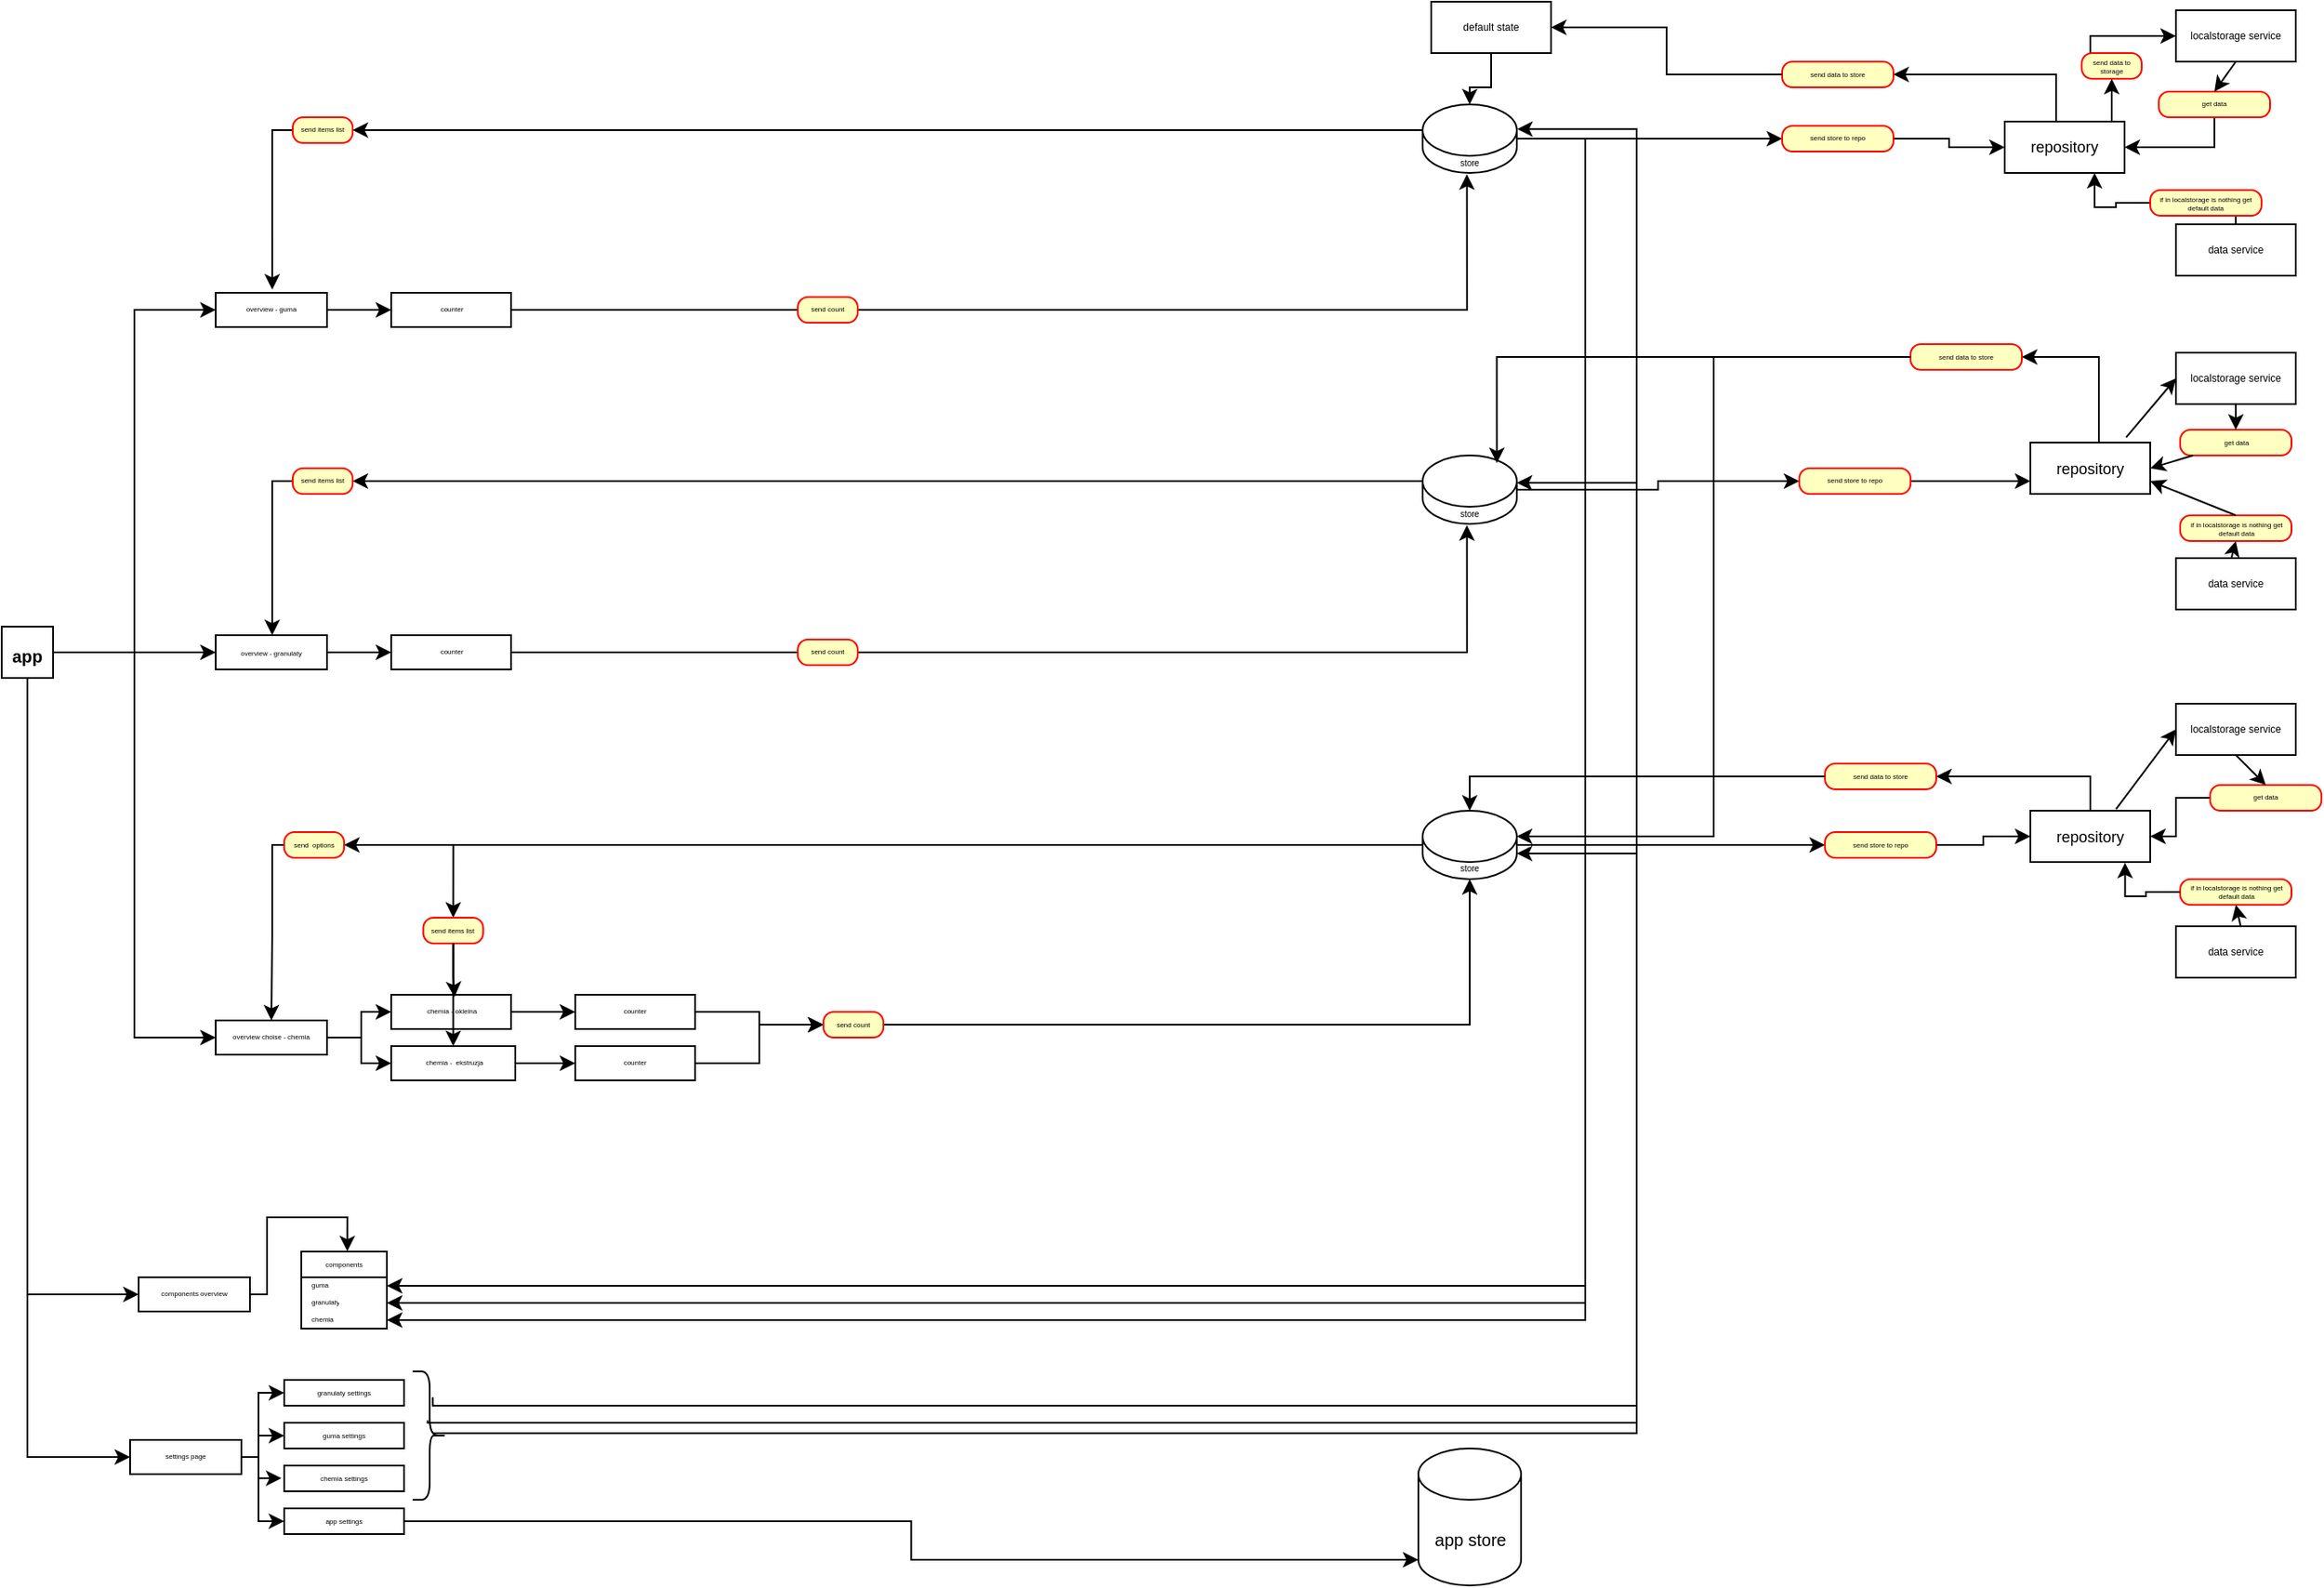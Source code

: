 <mxfile version="22.1.3" type="github">
  <diagram name="Strona-1" id="vJo_PlwXwJMytueYmFME">
    <mxGraphModel dx="387" dy="262" grid="1" gridSize="5" guides="1" tooltips="1" connect="1" arrows="1" fold="1" page="1" pageScale="1" pageWidth="827" pageHeight="1169" math="0" shadow="0">
      <root>
        <mxCell id="0" />
        <mxCell id="1" parent="0" />
        <mxCell id="5t5Oaj507h6tdn1SH8KS-3" style="edgeStyle=orthogonalEdgeStyle;rounded=0;orthogonalLoop=1;jettySize=auto;html=1;entryX=0;entryY=0.5;entryDx=0;entryDy=0;" parent="1" source="ZPlOU_6iHk0x4p4LW6sb-2" target="ZPlOU_6iHk0x4p4LW6sb-3" edge="1">
          <mxGeometry relative="1" as="geometry" />
        </mxCell>
        <mxCell id="5t5Oaj507h6tdn1SH8KS-4" style="edgeStyle=orthogonalEdgeStyle;rounded=0;orthogonalLoop=1;jettySize=auto;html=1;" parent="1" source="ZPlOU_6iHk0x4p4LW6sb-2" target="ZPlOU_6iHk0x4p4LW6sb-4" edge="1">
          <mxGeometry relative="1" as="geometry">
            <Array as="points">
              <mxPoint x="65" y="560" />
              <mxPoint x="65" y="560" />
            </Array>
          </mxGeometry>
        </mxCell>
        <mxCell id="5t5Oaj507h6tdn1SH8KS-5" style="edgeStyle=orthogonalEdgeStyle;rounded=0;orthogonalLoop=1;jettySize=auto;html=1;entryX=0;entryY=0.5;entryDx=0;entryDy=0;" parent="1" source="ZPlOU_6iHk0x4p4LW6sb-2" target="ZPlOU_6iHk0x4p4LW6sb-5" edge="1">
          <mxGeometry relative="1" as="geometry" />
        </mxCell>
        <mxCell id="Ds20pNaJ0cgTHtjapRfq-3" style="edgeStyle=orthogonalEdgeStyle;rounded=0;orthogonalLoop=1;jettySize=auto;html=1;entryX=0;entryY=0.5;entryDx=0;entryDy=0;" parent="1" source="ZPlOU_6iHk0x4p4LW6sb-2" target="Ds20pNaJ0cgTHtjapRfq-2" edge="1">
          <mxGeometry relative="1" as="geometry">
            <Array as="points">
              <mxPoint x="30" y="935" />
            </Array>
          </mxGeometry>
        </mxCell>
        <mxCell id="Ds20pNaJ0cgTHtjapRfq-36" style="edgeStyle=orthogonalEdgeStyle;rounded=0;orthogonalLoop=1;jettySize=auto;html=1;entryX=0;entryY=0.5;entryDx=0;entryDy=0;" parent="1" source="ZPlOU_6iHk0x4p4LW6sb-2" target="Ds20pNaJ0cgTHtjapRfq-35" edge="1">
          <mxGeometry relative="1" as="geometry">
            <Array as="points">
              <mxPoint x="30" y="1030" />
            </Array>
          </mxGeometry>
        </mxCell>
        <mxCell id="ZPlOU_6iHk0x4p4LW6sb-2" value="&lt;h1 style=&quot;line-height: 0%;&quot;&gt;&lt;font style=&quot;font-size: 10px;&quot;&gt;app&lt;/font&gt;&lt;/h1&gt;" style="whiteSpace=wrap;html=1;aspect=fixed;strokeWidth=1;" parent="1" vertex="1">
          <mxGeometry x="15" y="545" width="30" height="30" as="geometry" />
        </mxCell>
        <mxCell id="5t5Oaj507h6tdn1SH8KS-15" style="edgeStyle=orthogonalEdgeStyle;rounded=0;orthogonalLoop=1;jettySize=auto;html=1;entryX=0;entryY=0.5;entryDx=0;entryDy=0;" parent="1" source="ZPlOU_6iHk0x4p4LW6sb-3" target="5t5Oaj507h6tdn1SH8KS-9" edge="1">
          <mxGeometry relative="1" as="geometry" />
        </mxCell>
        <mxCell id="ZPlOU_6iHk0x4p4LW6sb-3" value="overview - guma" style="rounded=0;whiteSpace=wrap;html=1;fontSize=4;" parent="1" vertex="1">
          <mxGeometry x="140" y="350" width="65" height="20" as="geometry" />
        </mxCell>
        <mxCell id="5t5Oaj507h6tdn1SH8KS-16" style="edgeStyle=orthogonalEdgeStyle;rounded=0;orthogonalLoop=1;jettySize=auto;html=1;entryX=0;entryY=0.5;entryDx=0;entryDy=0;" parent="1" source="ZPlOU_6iHk0x4p4LW6sb-4" target="5t5Oaj507h6tdn1SH8KS-11" edge="1">
          <mxGeometry relative="1" as="geometry" />
        </mxCell>
        <mxCell id="ZPlOU_6iHk0x4p4LW6sb-4" value="&lt;span style=&quot;font-size: 4px;&quot;&gt;overview - granulaty&lt;/span&gt;" style="rounded=0;whiteSpace=wrap;html=1;fontSize=6;" parent="1" vertex="1">
          <mxGeometry x="140" y="550" width="65" height="20" as="geometry" />
        </mxCell>
        <mxCell id="5t5Oaj507h6tdn1SH8KS-17" style="edgeStyle=orthogonalEdgeStyle;rounded=0;orthogonalLoop=1;jettySize=auto;html=1;entryX=0;entryY=0.5;entryDx=0;entryDy=0;" parent="1" source="ZPlOU_6iHk0x4p4LW6sb-5" target="5t5Oaj507h6tdn1SH8KS-12" edge="1">
          <mxGeometry relative="1" as="geometry" />
        </mxCell>
        <mxCell id="5t5Oaj507h6tdn1SH8KS-18" style="edgeStyle=orthogonalEdgeStyle;rounded=0;orthogonalLoop=1;jettySize=auto;html=1;" parent="1" source="ZPlOU_6iHk0x4p4LW6sb-5" target="5t5Oaj507h6tdn1SH8KS-13" edge="1">
          <mxGeometry relative="1" as="geometry" />
        </mxCell>
        <mxCell id="ZPlOU_6iHk0x4p4LW6sb-5" value="overview choise - chemia" style="rounded=0;whiteSpace=wrap;html=1;fontSize=4;" parent="1" vertex="1">
          <mxGeometry x="140" y="775" width="65" height="20" as="geometry" />
        </mxCell>
        <mxCell id="5t5Oaj507h6tdn1SH8KS-40" style="edgeStyle=orthogonalEdgeStyle;rounded=0;orthogonalLoop=1;jettySize=auto;html=1;entryX=1;entryY=0.5;entryDx=0;entryDy=0;" parent="1" source="5t5Oaj507h6tdn1SH8KS-6" target="5t5Oaj507h6tdn1SH8KS-31" edge="1">
          <mxGeometry relative="1" as="geometry">
            <Array as="points">
              <mxPoint x="685" y="255" />
              <mxPoint x="685" y="255" />
            </Array>
          </mxGeometry>
        </mxCell>
        <mxCell id="Ds20pNaJ0cgTHtjapRfq-71" style="edgeStyle=orthogonalEdgeStyle;rounded=0;orthogonalLoop=1;jettySize=auto;html=1;" parent="1" source="5t5Oaj507h6tdn1SH8KS-6" target="Ds20pNaJ0cgTHtjapRfq-6" edge="1">
          <mxGeometry relative="1" as="geometry">
            <Array as="points">
              <mxPoint x="940" y="260" />
              <mxPoint x="940" y="930" />
            </Array>
          </mxGeometry>
        </mxCell>
        <mxCell id="Ds20pNaJ0cgTHtjapRfq-118" style="edgeStyle=orthogonalEdgeStyle;rounded=0;orthogonalLoop=1;jettySize=auto;html=1;entryX=0;entryY=0.5;entryDx=0;entryDy=0;" parent="1" source="5t5Oaj507h6tdn1SH8KS-6" target="Ds20pNaJ0cgTHtjapRfq-115" edge="1">
          <mxGeometry relative="1" as="geometry" />
        </mxCell>
        <mxCell id="5t5Oaj507h6tdn1SH8KS-6" value="store" style="shape=cylinder3;whiteSpace=wrap;html=1;boundedLbl=1;backgroundOutline=1;size=15;fontSize=5;" parent="1" vertex="1">
          <mxGeometry x="845" y="240" width="55" height="40" as="geometry" />
        </mxCell>
        <mxCell id="5t5Oaj507h6tdn1SH8KS-9" value="counter" style="rounded=0;whiteSpace=wrap;html=1;fontSize=4;" parent="1" vertex="1">
          <mxGeometry x="242.5" y="350" width="70" height="20" as="geometry" />
        </mxCell>
        <mxCell id="Ds20pNaJ0cgTHtjapRfq-18" style="edgeStyle=orthogonalEdgeStyle;rounded=0;orthogonalLoop=1;jettySize=auto;html=1;entryX=0;entryY=0.5;entryDx=0;entryDy=0;" parent="1" source="5t5Oaj507h6tdn1SH8KS-10" target="5t5Oaj507h6tdn1SH8KS-58" edge="1">
          <mxGeometry relative="1" as="geometry" />
        </mxCell>
        <mxCell id="5t5Oaj507h6tdn1SH8KS-10" value="counter" style="rounded=0;whiteSpace=wrap;html=1;fontSize=4;" parent="1" vertex="1">
          <mxGeometry x="350" y="760" width="70" height="20" as="geometry" />
        </mxCell>
        <mxCell id="5t5Oaj507h6tdn1SH8KS-11" value="counter" style="rounded=0;whiteSpace=wrap;html=1;fontSize=4;" parent="1" vertex="1">
          <mxGeometry x="242.5" y="550" width="70" height="20" as="geometry" />
        </mxCell>
        <mxCell id="5t5Oaj507h6tdn1SH8KS-19" style="edgeStyle=orthogonalEdgeStyle;rounded=0;orthogonalLoop=1;jettySize=auto;html=1;exitX=1;exitY=0.5;exitDx=0;exitDy=0;" parent="1" source="5t5Oaj507h6tdn1SH8KS-12" target="5t5Oaj507h6tdn1SH8KS-10" edge="1">
          <mxGeometry relative="1" as="geometry" />
        </mxCell>
        <mxCell id="5t5Oaj507h6tdn1SH8KS-12" value="chemia - okleina" style="rounded=0;whiteSpace=wrap;html=1;fontSize=4;" parent="1" vertex="1">
          <mxGeometry x="242.5" y="760" width="70" height="20" as="geometry" />
        </mxCell>
        <mxCell id="5t5Oaj507h6tdn1SH8KS-22" style="edgeStyle=orthogonalEdgeStyle;rounded=0;orthogonalLoop=1;jettySize=auto;html=1;entryX=0;entryY=0.5;entryDx=0;entryDy=0;" parent="1" source="5t5Oaj507h6tdn1SH8KS-13" target="5t5Oaj507h6tdn1SH8KS-14" edge="1">
          <mxGeometry relative="1" as="geometry" />
        </mxCell>
        <mxCell id="5t5Oaj507h6tdn1SH8KS-13" value="chemia -&amp;nbsp; ekstruzja" style="rounded=0;whiteSpace=wrap;html=1;fontSize=4;" parent="1" vertex="1">
          <mxGeometry x="242.5" y="790" width="72.5" height="20" as="geometry" />
        </mxCell>
        <mxCell id="Ds20pNaJ0cgTHtjapRfq-19" style="edgeStyle=orthogonalEdgeStyle;rounded=0;orthogonalLoop=1;jettySize=auto;html=1;entryX=0;entryY=0.5;entryDx=0;entryDy=0;" parent="1" source="5t5Oaj507h6tdn1SH8KS-14" target="5t5Oaj507h6tdn1SH8KS-58" edge="1">
          <mxGeometry relative="1" as="geometry" />
        </mxCell>
        <mxCell id="5t5Oaj507h6tdn1SH8KS-14" value="counter" style="rounded=0;whiteSpace=wrap;html=1;fontSize=4;" parent="1" vertex="1">
          <mxGeometry x="350" y="790" width="70" height="20" as="geometry" />
        </mxCell>
        <mxCell id="5t5Oaj507h6tdn1SH8KS-42" style="edgeStyle=orthogonalEdgeStyle;rounded=0;orthogonalLoop=1;jettySize=auto;html=1;entryX=1;entryY=0.5;entryDx=0;entryDy=0;" parent="1" source="5t5Oaj507h6tdn1SH8KS-23" target="5t5Oaj507h6tdn1SH8KS-30" edge="1">
          <mxGeometry relative="1" as="geometry" />
        </mxCell>
        <mxCell id="5t5Oaj507h6tdn1SH8KS-45" style="edgeStyle=orthogonalEdgeStyle;rounded=0;orthogonalLoop=1;jettySize=auto;html=1;entryX=0.5;entryY=0;entryDx=0;entryDy=0;" parent="1" source="5t5Oaj507h6tdn1SH8KS-23" target="5t5Oaj507h6tdn1SH8KS-44" edge="1">
          <mxGeometry relative="1" as="geometry" />
        </mxCell>
        <mxCell id="Ds20pNaJ0cgTHtjapRfq-73" style="edgeStyle=orthogonalEdgeStyle;rounded=0;orthogonalLoop=1;jettySize=auto;html=1;entryX=1;entryY=0.5;entryDx=0;entryDy=0;" parent="1" source="5t5Oaj507h6tdn1SH8KS-23" target="Ds20pNaJ0cgTHtjapRfq-8" edge="1">
          <mxGeometry relative="1" as="geometry">
            <Array as="points">
              <mxPoint x="940" y="673" />
              <mxPoint x="940" y="950" />
            </Array>
          </mxGeometry>
        </mxCell>
        <mxCell id="Ds20pNaJ0cgTHtjapRfq-120" style="edgeStyle=orthogonalEdgeStyle;rounded=0;orthogonalLoop=1;jettySize=auto;html=1;entryX=0;entryY=0.5;entryDx=0;entryDy=0;" parent="1" source="5t5Oaj507h6tdn1SH8KS-23" target="Ds20pNaJ0cgTHtjapRfq-116" edge="1">
          <mxGeometry relative="1" as="geometry" />
        </mxCell>
        <mxCell id="5t5Oaj507h6tdn1SH8KS-23" value="store" style="shape=cylinder3;whiteSpace=wrap;html=1;boundedLbl=1;backgroundOutline=1;size=15;fontSize=5;" parent="1" vertex="1">
          <mxGeometry x="845" y="652.5" width="55" height="40" as="geometry" />
        </mxCell>
        <mxCell id="5t5Oaj507h6tdn1SH8KS-25" style="edgeStyle=orthogonalEdgeStyle;rounded=0;orthogonalLoop=1;jettySize=auto;html=1;" parent="1" source="5t5Oaj507h6tdn1SH8KS-28" target="ZPlOU_6iHk0x4p4LW6sb-4" edge="1">
          <mxGeometry relative="1" as="geometry">
            <Array as="points">
              <mxPoint x="173" y="460" />
            </Array>
          </mxGeometry>
        </mxCell>
        <mxCell id="Ds20pNaJ0cgTHtjapRfq-72" style="edgeStyle=orthogonalEdgeStyle;rounded=0;orthogonalLoop=1;jettySize=auto;html=1;" parent="1" source="5t5Oaj507h6tdn1SH8KS-24" target="Ds20pNaJ0cgTHtjapRfq-7" edge="1">
          <mxGeometry relative="1" as="geometry">
            <Array as="points">
              <mxPoint x="940" y="465" />
              <mxPoint x="940" y="940" />
            </Array>
          </mxGeometry>
        </mxCell>
        <mxCell id="Ds20pNaJ0cgTHtjapRfq-86" style="edgeStyle=orthogonalEdgeStyle;rounded=0;orthogonalLoop=1;jettySize=auto;html=1;" parent="1" source="5t5Oaj507h6tdn1SH8KS-24" target="Ds20pNaJ0cgTHtjapRfq-22" edge="1">
          <mxGeometry relative="1" as="geometry" />
        </mxCell>
        <mxCell id="5t5Oaj507h6tdn1SH8KS-24" value="store" style="shape=cylinder3;whiteSpace=wrap;html=1;boundedLbl=1;backgroundOutline=1;size=15;fontSize=5;" parent="1" vertex="1">
          <mxGeometry x="845" y="445" width="55" height="40" as="geometry" />
        </mxCell>
        <mxCell id="5t5Oaj507h6tdn1SH8KS-26" style="edgeStyle=orthogonalEdgeStyle;rounded=0;orthogonalLoop=1;jettySize=auto;html=1;entryX=0.508;entryY=-0.094;entryDx=0;entryDy=0;entryPerimeter=0;" parent="1" source="5t5Oaj507h6tdn1SH8KS-31" target="ZPlOU_6iHk0x4p4LW6sb-3" edge="1">
          <mxGeometry relative="1" as="geometry">
            <Array as="points">
              <mxPoint x="173" y="255" />
            </Array>
          </mxGeometry>
        </mxCell>
        <mxCell id="5t5Oaj507h6tdn1SH8KS-43" style="edgeStyle=orthogonalEdgeStyle;rounded=0;orthogonalLoop=1;jettySize=auto;html=1;entryX=0.5;entryY=0;entryDx=0;entryDy=0;" parent="1" source="5t5Oaj507h6tdn1SH8KS-30" target="ZPlOU_6iHk0x4p4LW6sb-5" edge="1">
          <mxGeometry relative="1" as="geometry">
            <Array as="points">
              <mxPoint x="173" y="673" />
              <mxPoint x="173" y="725" />
            </Array>
          </mxGeometry>
        </mxCell>
        <mxCell id="5t5Oaj507h6tdn1SH8KS-30" value="send&amp;nbsp; options" style="rounded=1;whiteSpace=wrap;html=1;arcSize=40;fontColor=#000000;fillColor=#ffffc0;strokeColor=#ff0000;fontSize=4;" parent="1" vertex="1">
          <mxGeometry x="180" y="665" width="35" height="15" as="geometry" />
        </mxCell>
        <mxCell id="5t5Oaj507h6tdn1SH8KS-37" value="" style="edgeStyle=orthogonalEdgeStyle;rounded=0;orthogonalLoop=1;jettySize=auto;html=1;" parent="1" source="5t5Oaj507h6tdn1SH8KS-24" target="5t5Oaj507h6tdn1SH8KS-28" edge="1">
          <mxGeometry relative="1" as="geometry">
            <mxPoint x="250" y="510" as="sourcePoint" />
            <mxPoint x="173" y="550" as="targetPoint" />
            <Array as="points">
              <mxPoint x="690" y="460" />
              <mxPoint x="690" y="460" />
            </Array>
          </mxGeometry>
        </mxCell>
        <mxCell id="5t5Oaj507h6tdn1SH8KS-28" value="send items list" style="rounded=1;whiteSpace=wrap;html=1;arcSize=40;fontColor=#000000;fillColor=#ffffc0;strokeColor=#ff0000;fontSize=4;" parent="1" vertex="1">
          <mxGeometry x="185" y="452.5" width="35" height="15" as="geometry" />
        </mxCell>
        <mxCell id="5t5Oaj507h6tdn1SH8KS-31" value="send items list" style="rounded=1;whiteSpace=wrap;html=1;arcSize=40;fontColor=#000000;fillColor=#ffffc0;strokeColor=#ff0000;fontSize=4;" parent="1" vertex="1">
          <mxGeometry x="185" y="247.5" width="35" height="15" as="geometry" />
        </mxCell>
        <mxCell id="5t5Oaj507h6tdn1SH8KS-47" style="edgeStyle=orthogonalEdgeStyle;rounded=0;orthogonalLoop=1;jettySize=auto;html=1;entryX=0.5;entryY=0;entryDx=0;entryDy=0;" parent="1" source="5t5Oaj507h6tdn1SH8KS-44" target="5t5Oaj507h6tdn1SH8KS-13" edge="1">
          <mxGeometry relative="1" as="geometry" />
        </mxCell>
        <mxCell id="5t5Oaj507h6tdn1SH8KS-44" value="send items list" style="rounded=1;whiteSpace=wrap;html=1;arcSize=40;fontColor=#000000;fillColor=#ffffc0;strokeColor=#ff0000;fontSize=4;" parent="1" vertex="1">
          <mxGeometry x="261.25" y="715" width="35" height="15" as="geometry" />
        </mxCell>
        <mxCell id="5t5Oaj507h6tdn1SH8KS-46" style="edgeStyle=orthogonalEdgeStyle;rounded=0;orthogonalLoop=1;jettySize=auto;html=1;entryX=0.528;entryY=0.068;entryDx=0;entryDy=0;entryPerimeter=0;" parent="1" source="5t5Oaj507h6tdn1SH8KS-44" target="5t5Oaj507h6tdn1SH8KS-12" edge="1">
          <mxGeometry relative="1" as="geometry" />
        </mxCell>
        <mxCell id="5t5Oaj507h6tdn1SH8KS-48" style="edgeStyle=orthogonalEdgeStyle;rounded=0;orthogonalLoop=1;jettySize=auto;html=1;entryX=0.47;entryY=1.019;entryDx=0;entryDy=0;entryPerimeter=0;" parent="1" source="5t5Oaj507h6tdn1SH8KS-57" target="5t5Oaj507h6tdn1SH8KS-24" edge="1">
          <mxGeometry relative="1" as="geometry" />
        </mxCell>
        <mxCell id="5t5Oaj507h6tdn1SH8KS-49" style="edgeStyle=orthogonalEdgeStyle;rounded=0;orthogonalLoop=1;jettySize=auto;html=1;entryX=0.47;entryY=1.019;entryDx=0;entryDy=0;entryPerimeter=0;" parent="1" source="5t5Oaj507h6tdn1SH8KS-9" target="5t5Oaj507h6tdn1SH8KS-6" edge="1">
          <mxGeometry relative="1" as="geometry" />
        </mxCell>
        <mxCell id="5t5Oaj507h6tdn1SH8KS-56" value="send count" style="rounded=1;whiteSpace=wrap;html=1;arcSize=40;fontColor=#000000;fillColor=#ffffc0;strokeColor=#ff0000;fontSize=4;" parent="1" vertex="1">
          <mxGeometry x="480" y="352.5" width="35" height="15" as="geometry" />
        </mxCell>
        <mxCell id="Ds20pNaJ0cgTHtjapRfq-16" style="edgeStyle=orthogonalEdgeStyle;rounded=0;orthogonalLoop=1;jettySize=auto;html=1;" parent="1" source="5t5Oaj507h6tdn1SH8KS-58" target="5t5Oaj507h6tdn1SH8KS-23" edge="1">
          <mxGeometry relative="1" as="geometry" />
        </mxCell>
        <mxCell id="5t5Oaj507h6tdn1SH8KS-58" value="send count" style="rounded=1;whiteSpace=wrap;html=1;arcSize=40;fontColor=#000000;fillColor=#ffffc0;strokeColor=#ff0000;fontSize=4;" parent="1" vertex="1">
          <mxGeometry x="495" y="770" width="35" height="15" as="geometry" />
        </mxCell>
        <mxCell id="Ds20pNaJ0cgTHtjapRfq-2" value="components overview" style="rounded=0;whiteSpace=wrap;html=1;fontSize=4;" parent="1" vertex="1">
          <mxGeometry x="95" y="925" width="65" height="20" as="geometry" />
        </mxCell>
        <mxCell id="Ds20pNaJ0cgTHtjapRfq-4" value="app store" style="shape=cylinder3;whiteSpace=wrap;html=1;boundedLbl=1;backgroundOutline=1;size=15;fontSize=10;" parent="1" vertex="1">
          <mxGeometry x="842.5" y="1025" width="60" height="80" as="geometry" />
        </mxCell>
        <mxCell id="Ds20pNaJ0cgTHtjapRfq-5" value="components" style="swimlane;fontStyle=0;childLayout=stackLayout;horizontal=1;startSize=15;horizontalStack=0;resizeParent=1;resizeParentMax=0;resizeLast=0;collapsible=1;marginBottom=0;whiteSpace=wrap;html=1;fontSize=4;" parent="1" vertex="1">
          <mxGeometry x="190" y="910" width="50" height="45" as="geometry">
            <mxRectangle x="190" y="910" width="45" height="20" as="alternateBounds" />
          </mxGeometry>
        </mxCell>
        <mxCell id="Ds20pNaJ0cgTHtjapRfq-6" value="guma" style="text;strokeColor=none;fillColor=none;align=left;verticalAlign=middle;spacingLeft=4;spacingRight=4;overflow=hidden;points=[[0,0.5],[1,0.5]];portConstraint=eastwest;rotatable=0;whiteSpace=wrap;html=1;fontSize=4;" parent="Ds20pNaJ0cgTHtjapRfq-5" vertex="1">
          <mxGeometry y="15" width="50" height="10" as="geometry" />
        </mxCell>
        <mxCell id="Ds20pNaJ0cgTHtjapRfq-7" value="granulaty" style="text;strokeColor=none;fillColor=none;align=left;verticalAlign=middle;spacingLeft=4;spacingRight=4;overflow=hidden;points=[[0,0.5],[1,0.5]];portConstraint=eastwest;rotatable=0;whiteSpace=wrap;html=1;fontSize=4;" parent="Ds20pNaJ0cgTHtjapRfq-5" vertex="1">
          <mxGeometry y="25" width="50" height="10" as="geometry" />
        </mxCell>
        <mxCell id="Ds20pNaJ0cgTHtjapRfq-8" value="chemia" style="text;strokeColor=none;fillColor=none;align=left;verticalAlign=middle;spacingLeft=4;spacingRight=4;overflow=hidden;points=[[0,0.5],[1,0.5]];portConstraint=eastwest;rotatable=0;whiteSpace=wrap;html=1;fontSize=4;" parent="Ds20pNaJ0cgTHtjapRfq-5" vertex="1">
          <mxGeometry y="35" width="50" height="10" as="geometry" />
        </mxCell>
        <mxCell id="Ds20pNaJ0cgTHtjapRfq-9" style="edgeStyle=orthogonalEdgeStyle;rounded=0;orthogonalLoop=1;jettySize=auto;html=1;entryX=0.537;entryY=-0.004;entryDx=0;entryDy=0;entryPerimeter=0;" parent="1" source="Ds20pNaJ0cgTHtjapRfq-2" target="Ds20pNaJ0cgTHtjapRfq-5" edge="1">
          <mxGeometry relative="1" as="geometry">
            <Array as="points">
              <mxPoint x="170" y="935" />
              <mxPoint x="170" y="890" />
              <mxPoint x="217" y="890" />
            </Array>
          </mxGeometry>
        </mxCell>
        <mxCell id="Ds20pNaJ0cgTHtjapRfq-17" value="" style="edgeStyle=orthogonalEdgeStyle;rounded=0;orthogonalLoop=1;jettySize=auto;html=1;entryX=0.47;entryY=1.019;entryDx=0;entryDy=0;entryPerimeter=0;" parent="1" source="5t5Oaj507h6tdn1SH8KS-11" target="5t5Oaj507h6tdn1SH8KS-57" edge="1">
          <mxGeometry relative="1" as="geometry">
            <mxPoint x="313" y="560" as="sourcePoint" />
            <mxPoint x="646" y="481" as="targetPoint" />
            <Array as="points">
              <mxPoint x="497" y="560" />
            </Array>
          </mxGeometry>
        </mxCell>
        <mxCell id="5t5Oaj507h6tdn1SH8KS-57" value="send count" style="rounded=1;whiteSpace=wrap;html=1;arcSize=40;fontColor=#000000;fillColor=#ffffc0;strokeColor=#ff0000;fontSize=4;" parent="1" vertex="1">
          <mxGeometry x="480" y="552.5" width="35" height="15" as="geometry" />
        </mxCell>
        <mxCell id="Ds20pNaJ0cgTHtjapRfq-83" style="edgeStyle=orthogonalEdgeStyle;rounded=0;orthogonalLoop=1;jettySize=auto;html=1;entryX=0;entryY=0.75;entryDx=0;entryDy=0;" parent="1" source="Ds20pNaJ0cgTHtjapRfq-22" target="Ds20pNaJ0cgTHtjapRfq-30" edge="1">
          <mxGeometry relative="1" as="geometry" />
        </mxCell>
        <mxCell id="Ds20pNaJ0cgTHtjapRfq-22" value="send store to repo" style="rounded=1;whiteSpace=wrap;html=1;arcSize=40;fontColor=#000000;fillColor=#ffffc0;strokeColor=#ff0000;fontSize=4;" parent="1" vertex="1">
          <mxGeometry x="1065" y="452.5" width="65" height="15" as="geometry" />
        </mxCell>
        <mxCell id="Ds20pNaJ0cgTHtjapRfq-93" style="edgeStyle=orthogonalEdgeStyle;rounded=0;orthogonalLoop=1;jettySize=auto;html=1;entryX=1;entryY=0.5;entryDx=0;entryDy=0;" parent="1" source="Ds20pNaJ0cgTHtjapRfq-30" target="Ds20pNaJ0cgTHtjapRfq-89" edge="1">
          <mxGeometry relative="1" as="geometry">
            <Array as="points">
              <mxPoint x="1240" y="388" />
            </Array>
          </mxGeometry>
        </mxCell>
        <mxCell id="Ds20pNaJ0cgTHtjapRfq-30" value="repository" style="rounded=0;whiteSpace=wrap;html=1;fontSize=9;" parent="1" vertex="1">
          <mxGeometry x="1200" y="437.5" width="70" height="30" as="geometry" />
        </mxCell>
        <mxCell id="Ds20pNaJ0cgTHtjapRfq-43" style="edgeStyle=orthogonalEdgeStyle;rounded=0;orthogonalLoop=1;jettySize=auto;html=1;entryX=0;entryY=0.5;entryDx=0;entryDy=0;" parent="1" source="Ds20pNaJ0cgTHtjapRfq-35" target="Ds20pNaJ0cgTHtjapRfq-38" edge="1">
          <mxGeometry relative="1" as="geometry">
            <Array as="points">
              <mxPoint x="165" y="1030" />
              <mxPoint x="165" y="992" />
            </Array>
          </mxGeometry>
        </mxCell>
        <mxCell id="Ds20pNaJ0cgTHtjapRfq-44" style="edgeStyle=orthogonalEdgeStyle;rounded=0;orthogonalLoop=1;jettySize=auto;html=1;entryX=0;entryY=0.5;entryDx=0;entryDy=0;" parent="1" source="Ds20pNaJ0cgTHtjapRfq-35" target="Ds20pNaJ0cgTHtjapRfq-39" edge="1">
          <mxGeometry relative="1" as="geometry">
            <Array as="points">
              <mxPoint x="165" y="1030" />
              <mxPoint x="165" y="1018" />
            </Array>
          </mxGeometry>
        </mxCell>
        <mxCell id="Ds20pNaJ0cgTHtjapRfq-47" style="edgeStyle=orthogonalEdgeStyle;rounded=0;orthogonalLoop=1;jettySize=auto;html=1;entryX=0;entryY=0.5;entryDx=0;entryDy=0;" parent="1" source="Ds20pNaJ0cgTHtjapRfq-35" target="Ds20pNaJ0cgTHtjapRfq-41" edge="1">
          <mxGeometry relative="1" as="geometry">
            <Array as="points">
              <mxPoint x="165" y="1030" />
              <mxPoint x="165" y="1068" />
            </Array>
          </mxGeometry>
        </mxCell>
        <mxCell id="Ds20pNaJ0cgTHtjapRfq-35" value="settings page&lt;br&gt;" style="rounded=0;whiteSpace=wrap;html=1;fontSize=4;" parent="1" vertex="1">
          <mxGeometry x="90" y="1020" width="65" height="20" as="geometry" />
        </mxCell>
        <mxCell id="Ds20pNaJ0cgTHtjapRfq-38" value="granulaty settings" style="rounded=0;whiteSpace=wrap;html=1;fontSize=4;" parent="1" vertex="1">
          <mxGeometry x="180" y="985" width="70" height="15" as="geometry" />
        </mxCell>
        <mxCell id="Ds20pNaJ0cgTHtjapRfq-39" value="guma settings" style="rounded=0;whiteSpace=wrap;html=1;fontSize=4;" parent="1" vertex="1">
          <mxGeometry x="180" y="1010" width="70" height="15" as="geometry" />
        </mxCell>
        <mxCell id="Ds20pNaJ0cgTHtjapRfq-40" value="chemia settings" style="rounded=0;whiteSpace=wrap;html=1;fontSize=4;" parent="1" vertex="1">
          <mxGeometry x="180" y="1035" width="70" height="15" as="geometry" />
        </mxCell>
        <mxCell id="Ds20pNaJ0cgTHtjapRfq-41" value="app settings" style="rounded=0;whiteSpace=wrap;html=1;fontSize=4;" parent="1" vertex="1">
          <mxGeometry x="180" y="1060" width="70" height="15" as="geometry" />
        </mxCell>
        <mxCell id="Ds20pNaJ0cgTHtjapRfq-45" style="edgeStyle=orthogonalEdgeStyle;rounded=0;orthogonalLoop=1;jettySize=auto;html=1;entryX=-0.023;entryY=0.495;entryDx=0;entryDy=0;entryPerimeter=0;" parent="1" source="Ds20pNaJ0cgTHtjapRfq-35" target="Ds20pNaJ0cgTHtjapRfq-40" edge="1">
          <mxGeometry relative="1" as="geometry">
            <Array as="points">
              <mxPoint x="165" y="1030" />
              <mxPoint x="165" y="1042" />
            </Array>
          </mxGeometry>
        </mxCell>
        <mxCell id="Ds20pNaJ0cgTHtjapRfq-58" value="" style="shape=curlyBracket;whiteSpace=wrap;html=1;rounded=1;flipH=1;labelPosition=right;verticalLabelPosition=middle;align=left;verticalAlign=middle;" parent="1" vertex="1">
          <mxGeometry x="255" y="980" width="20" height="75" as="geometry" />
        </mxCell>
        <mxCell id="Ds20pNaJ0cgTHtjapRfq-74" style="edgeStyle=orthogonalEdgeStyle;rounded=0;orthogonalLoop=1;jettySize=auto;html=1;entryX=1;entryY=1;entryDx=0;entryDy=-15;entryPerimeter=0;exitX=0.559;exitY=0.381;exitDx=0;exitDy=0;exitPerimeter=0;" parent="1" source="Ds20pNaJ0cgTHtjapRfq-58" target="5t5Oaj507h6tdn1SH8KS-23" edge="1">
          <mxGeometry relative="1" as="geometry">
            <Array as="points">
              <mxPoint x="264" y="1010" />
              <mxPoint x="970" y="1010" />
              <mxPoint x="970" y="678" />
            </Array>
          </mxGeometry>
        </mxCell>
        <mxCell id="Ds20pNaJ0cgTHtjapRfq-75" style="edgeStyle=orthogonalEdgeStyle;rounded=0;orthogonalLoop=1;jettySize=auto;html=1;exitX=0.412;exitY=0.515;exitDx=0;exitDy=0;exitPerimeter=0;" parent="1" target="5t5Oaj507h6tdn1SH8KS-24" edge="1">
          <mxGeometry relative="1" as="geometry">
            <mxPoint x="266.76" y="1016.125" as="sourcePoint" />
            <mxPoint x="900" y="460" as="targetPoint" />
            <Array as="points">
              <mxPoint x="267" y="1017" />
              <mxPoint x="970" y="1017" />
              <mxPoint x="970" y="461" />
            </Array>
          </mxGeometry>
        </mxCell>
        <mxCell id="Ds20pNaJ0cgTHtjapRfq-76" style="edgeStyle=orthogonalEdgeStyle;rounded=0;orthogonalLoop=1;jettySize=auto;html=1;entryX=1.004;entryY=0.798;entryDx=0;entryDy=0;entryPerimeter=0;exitX=0.412;exitY=0.201;exitDx=0;exitDy=0;exitPerimeter=0;" parent="1" source="Ds20pNaJ0cgTHtjapRfq-58" edge="1">
          <mxGeometry relative="1" as="geometry">
            <mxPoint x="275" y="999.999" as="sourcePoint" />
            <mxPoint x="900.22" y="254.39" as="targetPoint" />
            <Array as="points">
              <mxPoint x="267" y="1000" />
              <mxPoint x="970" y="1000" />
              <mxPoint x="970" y="254" />
            </Array>
          </mxGeometry>
        </mxCell>
        <mxCell id="Ds20pNaJ0cgTHtjapRfq-89" value="send data to store" style="rounded=1;whiteSpace=wrap;html=1;arcSize=40;fontColor=#000000;fillColor=#ffffc0;strokeColor=#ff0000;fontSize=4;" parent="1" vertex="1">
          <mxGeometry x="1130" y="380" width="65" height="15" as="geometry" />
        </mxCell>
        <mxCell id="Ds20pNaJ0cgTHtjapRfq-91" style="edgeStyle=orthogonalEdgeStyle;rounded=0;orthogonalLoop=1;jettySize=auto;html=1;entryX=0.788;entryY=0.111;entryDx=0;entryDy=0;entryPerimeter=0;" parent="1" source="Ds20pNaJ0cgTHtjapRfq-89" target="5t5Oaj507h6tdn1SH8KS-24" edge="1">
          <mxGeometry relative="1" as="geometry" />
        </mxCell>
        <mxCell id="Ds20pNaJ0cgTHtjapRfq-92" style="edgeStyle=orthogonalEdgeStyle;rounded=0;orthogonalLoop=1;jettySize=auto;html=1;entryX=1;entryY=0;entryDx=0;entryDy=15;entryPerimeter=0;" parent="1" source="Ds20pNaJ0cgTHtjapRfq-89" target="5t5Oaj507h6tdn1SH8KS-23" edge="1">
          <mxGeometry relative="1" as="geometry" />
        </mxCell>
        <mxCell id="Ds20pNaJ0cgTHtjapRfq-94" style="edgeStyle=orthogonalEdgeStyle;rounded=0;orthogonalLoop=1;jettySize=auto;html=1;entryX=0;entryY=1;entryDx=0;entryDy=-15;entryPerimeter=0;" parent="1" source="Ds20pNaJ0cgTHtjapRfq-41" target="Ds20pNaJ0cgTHtjapRfq-4" edge="1">
          <mxGeometry relative="1" as="geometry" />
        </mxCell>
        <mxCell id="Ds20pNaJ0cgTHtjapRfq-125" style="edgeStyle=orthogonalEdgeStyle;rounded=0;orthogonalLoop=1;jettySize=auto;html=1;entryX=1;entryY=0.5;entryDx=0;entryDy=0;" parent="1" source="Ds20pNaJ0cgTHtjapRfq-102" target="Ds20pNaJ0cgTHtjapRfq-123" edge="1">
          <mxGeometry relative="1" as="geometry">
            <Array as="points">
              <mxPoint x="1235" y="633" />
            </Array>
          </mxGeometry>
        </mxCell>
        <mxCell id="Ds20pNaJ0cgTHtjapRfq-102" value="repository" style="rounded=0;whiteSpace=wrap;html=1;fontSize=9;" parent="1" vertex="1">
          <mxGeometry x="1200" y="652.5" width="70" height="30" as="geometry" />
        </mxCell>
        <mxCell id="Ds20pNaJ0cgTHtjapRfq-128" style="edgeStyle=orthogonalEdgeStyle;rounded=0;orthogonalLoop=1;jettySize=auto;html=1;entryX=1;entryY=0.5;entryDx=0;entryDy=0;" parent="1" source="Ds20pNaJ0cgTHtjapRfq-103" target="Ds20pNaJ0cgTHtjapRfq-124" edge="1">
          <mxGeometry relative="1" as="geometry">
            <Array as="points">
              <mxPoint x="1215" y="223" />
            </Array>
          </mxGeometry>
        </mxCell>
        <mxCell id="rY2qerbd-AVFVU8dEOey-11" style="edgeStyle=orthogonalEdgeStyle;rounded=0;orthogonalLoop=1;jettySize=auto;html=1;entryX=0.5;entryY=1;entryDx=0;entryDy=0;" parent="1" source="Ds20pNaJ0cgTHtjapRfq-103" target="rY2qerbd-AVFVU8dEOey-8" edge="1">
          <mxGeometry relative="1" as="geometry">
            <Array as="points">
              <mxPoint x="1248" y="230" />
            </Array>
          </mxGeometry>
        </mxCell>
        <mxCell id="Ds20pNaJ0cgTHtjapRfq-103" value="repository" style="rounded=0;whiteSpace=wrap;html=1;fontSize=9;" parent="1" vertex="1">
          <mxGeometry x="1185" y="250" width="70" height="30" as="geometry" />
        </mxCell>
        <mxCell id="ga0aTGq5n_T8TdYrd-2X-12" style="edgeStyle=orthogonalEdgeStyle;rounded=0;orthogonalLoop=1;jettySize=auto;html=1;entryX=1;entryY=0.5;entryDx=0;entryDy=0;" edge="1" parent="1" source="Ds20pNaJ0cgTHtjapRfq-107" target="Ds20pNaJ0cgTHtjapRfq-103">
          <mxGeometry relative="1" as="geometry">
            <Array as="points">
              <mxPoint x="1308" y="265" />
            </Array>
          </mxGeometry>
        </mxCell>
        <mxCell id="Ds20pNaJ0cgTHtjapRfq-107" value="get data" style="rounded=1;whiteSpace=wrap;html=1;arcSize=40;fontColor=#000000;fillColor=#ffffc0;strokeColor=#ff0000;fontSize=4;" parent="1" vertex="1">
          <mxGeometry x="1275" y="232.5" width="65" height="15" as="geometry" />
        </mxCell>
        <mxCell id="Ds20pNaJ0cgTHtjapRfq-122" value="" style="edgeStyle=orthogonalEdgeStyle;rounded=0;orthogonalLoop=1;jettySize=auto;html=1;" parent="1" source="Ds20pNaJ0cgTHtjapRfq-116" target="Ds20pNaJ0cgTHtjapRfq-102" edge="1">
          <mxGeometry relative="1" as="geometry" />
        </mxCell>
        <mxCell id="Ds20pNaJ0cgTHtjapRfq-116" value="send store to repo" style="rounded=1;whiteSpace=wrap;html=1;arcSize=40;fontColor=#000000;fillColor=#ffffc0;strokeColor=#ff0000;fontSize=4;" parent="1" vertex="1">
          <mxGeometry x="1080" y="665" width="65" height="15" as="geometry" />
        </mxCell>
        <mxCell id="Ds20pNaJ0cgTHtjapRfq-119" value="" style="edgeStyle=orthogonalEdgeStyle;rounded=0;orthogonalLoop=1;jettySize=auto;html=1;" parent="1" source="Ds20pNaJ0cgTHtjapRfq-115" target="Ds20pNaJ0cgTHtjapRfq-103" edge="1">
          <mxGeometry relative="1" as="geometry" />
        </mxCell>
        <mxCell id="Ds20pNaJ0cgTHtjapRfq-115" value="send store to repo" style="rounded=1;whiteSpace=wrap;html=1;arcSize=40;fontColor=#000000;fillColor=#ffffc0;strokeColor=#ff0000;fontSize=4;" parent="1" vertex="1">
          <mxGeometry x="1055" y="252.5" width="65" height="15" as="geometry" />
        </mxCell>
        <mxCell id="Ds20pNaJ0cgTHtjapRfq-123" value="send data to store" style="rounded=1;whiteSpace=wrap;html=1;arcSize=40;fontColor=#000000;fillColor=#ffffc0;strokeColor=#ff0000;fontSize=4;" parent="1" vertex="1">
          <mxGeometry x="1080" y="625" width="65" height="15" as="geometry" />
        </mxCell>
        <mxCell id="Ds20pNaJ0cgTHtjapRfq-124" value="send data to store" style="rounded=1;whiteSpace=wrap;html=1;arcSize=40;fontColor=#000000;fillColor=#ffffc0;strokeColor=#ff0000;fontSize=4;" parent="1" vertex="1">
          <mxGeometry x="1055" y="215" width="65" height="15" as="geometry" />
        </mxCell>
        <mxCell id="Ds20pNaJ0cgTHtjapRfq-126" style="edgeStyle=orthogonalEdgeStyle;rounded=0;orthogonalLoop=1;jettySize=auto;html=1;entryX=0.5;entryY=0;entryDx=0;entryDy=0;entryPerimeter=0;" parent="1" source="Ds20pNaJ0cgTHtjapRfq-123" target="5t5Oaj507h6tdn1SH8KS-23" edge="1">
          <mxGeometry relative="1" as="geometry" />
        </mxCell>
        <mxCell id="Ds20pNaJ0cgTHtjapRfq-127" style="edgeStyle=orthogonalEdgeStyle;rounded=0;orthogonalLoop=1;jettySize=auto;html=1;entryX=1;entryY=0.5;entryDx=0;entryDy=0;" parent="1" source="Ds20pNaJ0cgTHtjapRfq-124" target="rY2qerbd-AVFVU8dEOey-4" edge="1">
          <mxGeometry relative="1" as="geometry" />
        </mxCell>
        <mxCell id="rY2qerbd-AVFVU8dEOey-3" value="localstorage service" style="rounded=0;whiteSpace=wrap;html=1;fontSize=6;" parent="1" vertex="1">
          <mxGeometry x="1285" y="185" width="70" height="30" as="geometry" />
        </mxCell>
        <mxCell id="rY2qerbd-AVFVU8dEOey-4" value="default state" style="rounded=0;whiteSpace=wrap;html=1;fontSize=6;" parent="1" vertex="1">
          <mxGeometry x="850" y="180" width="70" height="30" as="geometry" />
        </mxCell>
        <mxCell id="rY2qerbd-AVFVU8dEOey-5" style="edgeStyle=orthogonalEdgeStyle;rounded=0;orthogonalLoop=1;jettySize=auto;html=1;entryX=0.5;entryY=0;entryDx=0;entryDy=0;entryPerimeter=0;" parent="1" source="rY2qerbd-AVFVU8dEOey-4" target="5t5Oaj507h6tdn1SH8KS-6" edge="1">
          <mxGeometry relative="1" as="geometry" />
        </mxCell>
        <mxCell id="rY2qerbd-AVFVU8dEOey-14" style="edgeStyle=orthogonalEdgeStyle;rounded=0;orthogonalLoop=1;jettySize=auto;html=1;entryX=0;entryY=0.5;entryDx=0;entryDy=0;" parent="1" source="rY2qerbd-AVFVU8dEOey-8" target="rY2qerbd-AVFVU8dEOey-3" edge="1">
          <mxGeometry relative="1" as="geometry">
            <Array as="points">
              <mxPoint x="1235" y="200" />
            </Array>
          </mxGeometry>
        </mxCell>
        <mxCell id="rY2qerbd-AVFVU8dEOey-8" value="send data to storage" style="rounded=1;whiteSpace=wrap;html=1;arcSize=40;fontColor=#000000;fillColor=#ffffc0;strokeColor=#ff0000;fontSize=4;" parent="1" vertex="1">
          <mxGeometry x="1230" y="210" width="35" height="15" as="geometry" />
        </mxCell>
        <mxCell id="ga0aTGq5n_T8TdYrd-2X-1" value="data service" style="rounded=0;whiteSpace=wrap;html=1;fontSize=6;" vertex="1" parent="1">
          <mxGeometry x="1285" y="310" width="70" height="30" as="geometry" />
        </mxCell>
        <mxCell id="ga0aTGq5n_T8TdYrd-2X-4" value="" style="edgeStyle=orthogonalEdgeStyle;rounded=0;orthogonalLoop=1;jettySize=auto;html=1;entryX=0.5;entryY=1;entryDx=0;entryDy=0;" edge="1" parent="1" source="ga0aTGq5n_T8TdYrd-2X-1" target="ga0aTGq5n_T8TdYrd-2X-3">
          <mxGeometry relative="1" as="geometry">
            <mxPoint x="1310" y="310" as="sourcePoint" />
            <mxPoint x="1318" y="273" as="targetPoint" />
          </mxGeometry>
        </mxCell>
        <mxCell id="ga0aTGq5n_T8TdYrd-2X-5" style="edgeStyle=orthogonalEdgeStyle;rounded=0;orthogonalLoop=1;jettySize=auto;html=1;entryX=0.75;entryY=1;entryDx=0;entryDy=0;" edge="1" parent="1" source="ga0aTGq5n_T8TdYrd-2X-3" target="Ds20pNaJ0cgTHtjapRfq-103">
          <mxGeometry relative="1" as="geometry" />
        </mxCell>
        <mxCell id="ga0aTGq5n_T8TdYrd-2X-3" value="if in localstorage is nothing get default data" style="rounded=1;whiteSpace=wrap;html=1;arcSize=40;fontColor=#000000;fillColor=#ffffc0;strokeColor=#ff0000;fontSize=4;" vertex="1" parent="1">
          <mxGeometry x="1270" y="290" width="65" height="15" as="geometry" />
        </mxCell>
        <mxCell id="ga0aTGq5n_T8TdYrd-2X-11" value="" style="endArrow=classic;html=1;rounded=0;entryX=0.5;entryY=0;entryDx=0;entryDy=0;exitX=0.5;exitY=1;exitDx=0;exitDy=0;" edge="1" parent="1" source="rY2qerbd-AVFVU8dEOey-3" target="Ds20pNaJ0cgTHtjapRfq-107">
          <mxGeometry width="50" height="50" relative="1" as="geometry">
            <mxPoint x="1285" y="240" as="sourcePoint" />
            <mxPoint x="1335" y="190" as="targetPoint" />
          </mxGeometry>
        </mxCell>
        <mxCell id="ga0aTGq5n_T8TdYrd-2X-16" value="localstorage service" style="rounded=0;whiteSpace=wrap;html=1;fontSize=6;" vertex="1" parent="1">
          <mxGeometry x="1285" y="385" width="70" height="30" as="geometry" />
        </mxCell>
        <mxCell id="ga0aTGq5n_T8TdYrd-2X-17" value="data service" style="rounded=0;whiteSpace=wrap;html=1;fontSize=6;" vertex="1" parent="1">
          <mxGeometry x="1285" y="505" width="70" height="30" as="geometry" />
        </mxCell>
        <mxCell id="ga0aTGq5n_T8TdYrd-2X-18" value="localstorage service" style="rounded=0;whiteSpace=wrap;html=1;fontSize=6;" vertex="1" parent="1">
          <mxGeometry x="1285" y="590" width="70" height="30" as="geometry" />
        </mxCell>
        <mxCell id="ga0aTGq5n_T8TdYrd-2X-19" value="data service" style="rounded=0;whiteSpace=wrap;html=1;fontSize=6;" vertex="1" parent="1">
          <mxGeometry x="1285" y="720" width="70" height="30" as="geometry" />
        </mxCell>
        <mxCell id="ga0aTGq5n_T8TdYrd-2X-20" value="if in localstorage is nothing get default data" style="rounded=1;whiteSpace=wrap;html=1;arcSize=40;fontColor=#000000;fillColor=#ffffc0;strokeColor=#ff0000;fontSize=4;" vertex="1" parent="1">
          <mxGeometry x="1287.5" y="692.5" width="65" height="15" as="geometry" />
        </mxCell>
        <mxCell id="ga0aTGq5n_T8TdYrd-2X-21" value="if in localstorage is nothing get default data" style="rounded=1;whiteSpace=wrap;html=1;arcSize=40;fontColor=#000000;fillColor=#ffffc0;strokeColor=#ff0000;fontSize=4;" vertex="1" parent="1">
          <mxGeometry x="1287.5" y="480" width="65" height="15" as="geometry" />
        </mxCell>
        <mxCell id="ga0aTGq5n_T8TdYrd-2X-25" value="" style="endArrow=classic;html=1;rounded=0;exitX=0.54;exitY=-0.005;exitDx=0;exitDy=0;exitPerimeter=0;entryX=0.5;entryY=1;entryDx=0;entryDy=0;" edge="1" parent="1" source="ga0aTGq5n_T8TdYrd-2X-19" target="ga0aTGq5n_T8TdYrd-2X-20">
          <mxGeometry width="50" height="50" relative="1" as="geometry">
            <mxPoint x="1300" y="735" as="sourcePoint" />
            <mxPoint x="1350" y="685" as="targetPoint" />
          </mxGeometry>
        </mxCell>
        <mxCell id="ga0aTGq5n_T8TdYrd-2X-26" style="edgeStyle=orthogonalEdgeStyle;rounded=0;orthogonalLoop=1;jettySize=auto;html=1;entryX=0.79;entryY=1.014;entryDx=0;entryDy=0;entryPerimeter=0;" edge="1" parent="1" source="ga0aTGq5n_T8TdYrd-2X-20" target="Ds20pNaJ0cgTHtjapRfq-102">
          <mxGeometry relative="1" as="geometry" />
        </mxCell>
        <mxCell id="ga0aTGq5n_T8TdYrd-2X-27" style="edgeStyle=orthogonalEdgeStyle;rounded=0;orthogonalLoop=1;jettySize=auto;html=1;entryX=1;entryY=0.5;entryDx=0;entryDy=0;" edge="1" parent="1" source="ga0aTGq5n_T8TdYrd-2X-30" target="Ds20pNaJ0cgTHtjapRfq-102">
          <mxGeometry relative="1" as="geometry">
            <Array as="points" />
          </mxGeometry>
        </mxCell>
        <mxCell id="ga0aTGq5n_T8TdYrd-2X-28" value="" style="endArrow=classic;html=1;rounded=0;entryX=0;entryY=0.5;entryDx=0;entryDy=0;exitX=0.715;exitY=-0.032;exitDx=0;exitDy=0;exitPerimeter=0;" edge="1" parent="1" source="Ds20pNaJ0cgTHtjapRfq-102" target="ga0aTGq5n_T8TdYrd-2X-18">
          <mxGeometry width="50" height="50" relative="1" as="geometry">
            <mxPoint x="1245" y="655" as="sourcePoint" />
            <mxPoint x="1295" y="605" as="targetPoint" />
          </mxGeometry>
        </mxCell>
        <mxCell id="ga0aTGq5n_T8TdYrd-2X-29" value="get data" style="rounded=1;whiteSpace=wrap;html=1;arcSize=40;fontColor=#000000;fillColor=#ffffc0;strokeColor=#ff0000;fontSize=4;" vertex="1" parent="1">
          <mxGeometry x="1287.5" y="430" width="65" height="15" as="geometry" />
        </mxCell>
        <mxCell id="ga0aTGq5n_T8TdYrd-2X-30" value="get data" style="rounded=1;whiteSpace=wrap;html=1;arcSize=40;fontColor=#000000;fillColor=#ffffc0;strokeColor=#ff0000;fontSize=4;" vertex="1" parent="1">
          <mxGeometry x="1305" y="637.5" width="65" height="15" as="geometry" />
        </mxCell>
        <mxCell id="ga0aTGq5n_T8TdYrd-2X-34" value="" style="endArrow=classic;html=1;rounded=0;entryX=0.5;entryY=0;entryDx=0;entryDy=0;exitX=0.5;exitY=1;exitDx=0;exitDy=0;" edge="1" parent="1" source="ga0aTGq5n_T8TdYrd-2X-18" target="ga0aTGq5n_T8TdYrd-2X-30">
          <mxGeometry width="50" height="50" relative="1" as="geometry">
            <mxPoint x="1295" y="655" as="sourcePoint" />
            <mxPoint x="1345" y="605" as="targetPoint" />
          </mxGeometry>
        </mxCell>
        <mxCell id="ga0aTGq5n_T8TdYrd-2X-35" value="" style="endArrow=classic;html=1;rounded=0;exitX=0.799;exitY=-0.101;exitDx=0;exitDy=0;exitPerimeter=0;entryX=0;entryY=0.5;entryDx=0;entryDy=0;" edge="1" parent="1" source="Ds20pNaJ0cgTHtjapRfq-30" target="ga0aTGq5n_T8TdYrd-2X-16">
          <mxGeometry width="50" height="50" relative="1" as="geometry">
            <mxPoint x="1235" y="450" as="sourcePoint" />
            <mxPoint x="1285" y="400" as="targetPoint" />
          </mxGeometry>
        </mxCell>
        <mxCell id="ga0aTGq5n_T8TdYrd-2X-36" value="" style="endArrow=classic;html=1;rounded=0;exitX=0.5;exitY=1;exitDx=0;exitDy=0;entryX=0.5;entryY=0;entryDx=0;entryDy=0;" edge="1" parent="1" source="ga0aTGq5n_T8TdYrd-2X-16" target="ga0aTGq5n_T8TdYrd-2X-29">
          <mxGeometry width="50" height="50" relative="1" as="geometry">
            <mxPoint x="1305" y="460" as="sourcePoint" />
            <mxPoint x="1355" y="410" as="targetPoint" />
          </mxGeometry>
        </mxCell>
        <mxCell id="ga0aTGq5n_T8TdYrd-2X-37" value="" style="endArrow=classic;html=1;rounded=0;entryX=1;entryY=0.5;entryDx=0;entryDy=0;" edge="1" parent="1" source="ga0aTGq5n_T8TdYrd-2X-29" target="Ds20pNaJ0cgTHtjapRfq-30">
          <mxGeometry width="50" height="50" relative="1" as="geometry">
            <mxPoint x="1280" y="495" as="sourcePoint" />
            <mxPoint x="1330" y="445" as="targetPoint" />
          </mxGeometry>
        </mxCell>
        <mxCell id="ga0aTGq5n_T8TdYrd-2X-38" value="" style="endArrow=classic;html=1;rounded=0;entryX=1;entryY=0.75;entryDx=0;entryDy=0;exitX=0.5;exitY=0;exitDx=0;exitDy=0;" edge="1" parent="1" source="ga0aTGq5n_T8TdYrd-2X-21" target="Ds20pNaJ0cgTHtjapRfq-30">
          <mxGeometry width="50" height="50" relative="1" as="geometry">
            <mxPoint x="1335" y="475" as="sourcePoint" />
            <mxPoint x="1385" y="425" as="targetPoint" />
          </mxGeometry>
        </mxCell>
        <mxCell id="ga0aTGq5n_T8TdYrd-2X-39" value="" style="endArrow=classic;html=1;rounded=0;entryX=0.5;entryY=1;entryDx=0;entryDy=0;exitX=0.465;exitY=-0.018;exitDx=0;exitDy=0;exitPerimeter=0;" edge="1" parent="1" source="ga0aTGq5n_T8TdYrd-2X-17" target="ga0aTGq5n_T8TdYrd-2X-21">
          <mxGeometry width="50" height="50" relative="1" as="geometry">
            <mxPoint x="1280" y="555" as="sourcePoint" />
            <mxPoint x="1330" y="505" as="targetPoint" />
          </mxGeometry>
        </mxCell>
      </root>
    </mxGraphModel>
  </diagram>
</mxfile>
